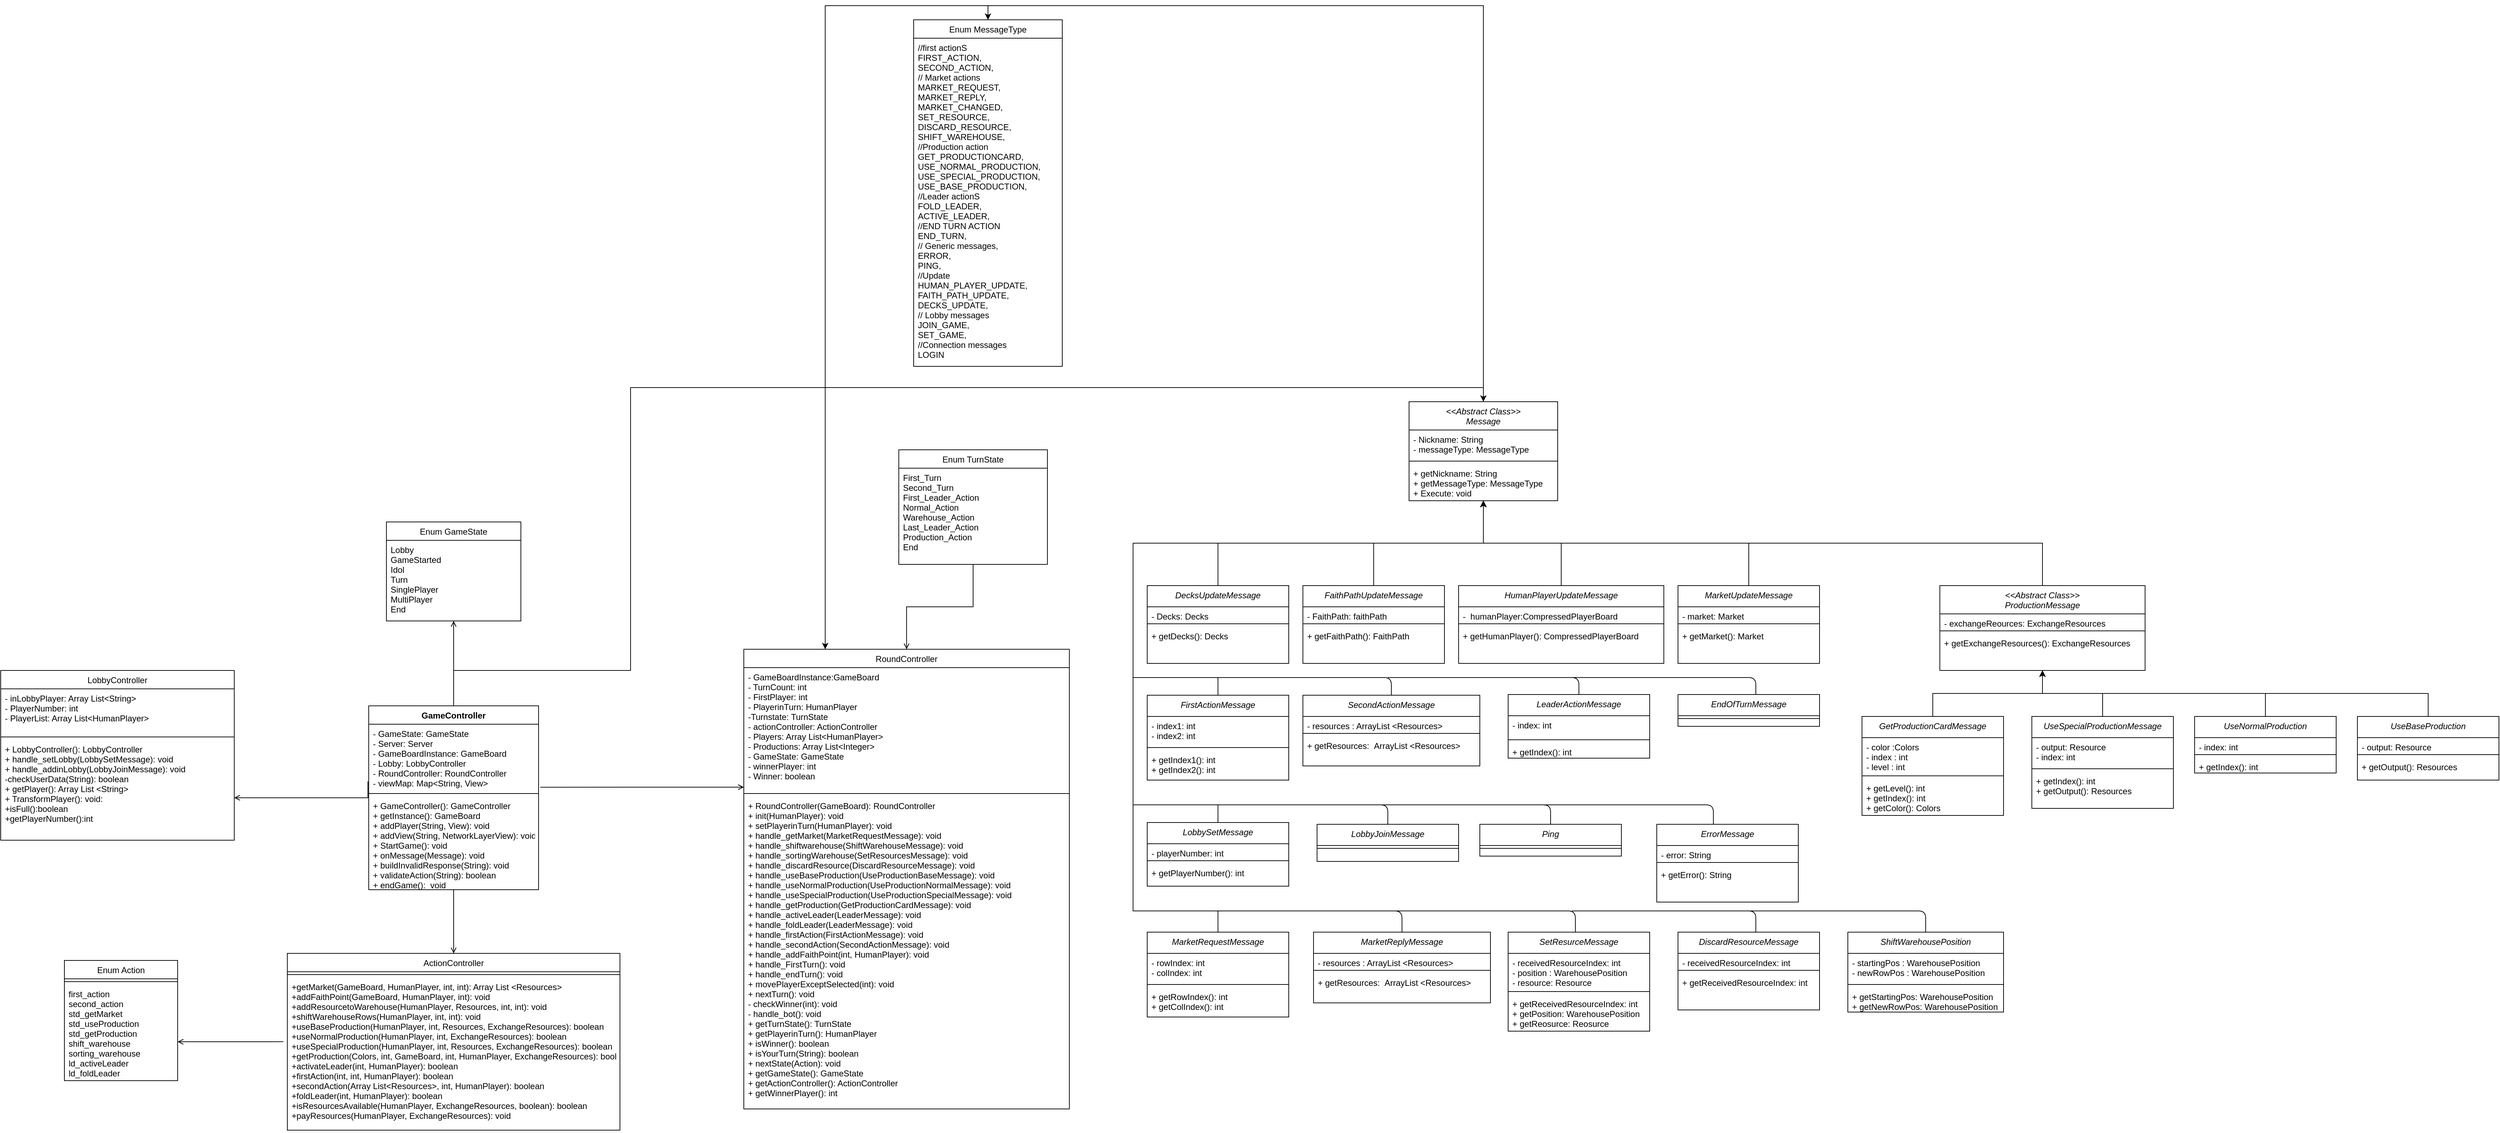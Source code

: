 <mxfile version="14.6.9" type="device"><diagram id="1kKOtZ9CU8VJNDOb3Hza" name="Page-1"><mxGraphModel dx="1516" dy="992" grid="1" gridSize="10" guides="1" tooltips="1" connect="1" arrows="1" fold="1" page="1" pageScale="1" pageWidth="1169" pageHeight="827" math="0" shadow="0"><root><mxCell id="0"/><mxCell id="1" parent="0"/><mxCell id="u0DI9yzhS-AaTuZN2XkE-1" value="Enum GameState" style="swimlane;fontStyle=0;align=center;verticalAlign=top;childLayout=stackLayout;horizontal=1;startSize=26;horizontalStack=0;resizeParent=1;resizeLast=0;collapsible=1;marginBottom=0;rounded=0;shadow=0;strokeWidth=1;" parent="1" vertex="1"><mxGeometry x="445" y="-60" width="190" height="140" as="geometry"><mxRectangle x="550" y="140" width="160" height="26" as="alternateBounds"/></mxGeometry></mxCell><mxCell id="u0DI9yzhS-AaTuZN2XkE-2" value="Lobby&#10;GameStarted&#10;Idol&#10;Turn&#10;SinglePlayer&#10;MultiPlayer&#10;End" style="text;align=left;verticalAlign=top;spacingLeft=4;spacingRight=4;overflow=hidden;rotatable=0;points=[[0,0.5],[1,0.5]];portConstraint=eastwest;" parent="u0DI9yzhS-AaTuZN2XkE-1" vertex="1"><mxGeometry y="26" width="190" height="114" as="geometry"/></mxCell><mxCell id="u0DI9yzhS-AaTuZN2XkE-3" value="Enum TurnState" style="swimlane;fontStyle=0;align=center;verticalAlign=top;childLayout=stackLayout;horizontal=1;startSize=26;horizontalStack=0;resizeParent=1;resizeLast=0;collapsible=1;marginBottom=0;rounded=0;shadow=0;strokeWidth=1;" parent="1" vertex="1"><mxGeometry x="1169" y="-162" width="210" height="162" as="geometry"><mxRectangle x="550" y="140" width="160" height="26" as="alternateBounds"/></mxGeometry></mxCell><mxCell id="u0DI9yzhS-AaTuZN2XkE-4" value="First_Turn&#10;Second_Turn&#10;First_Leader_Action&#10;Normal_Action&#10;Warehouse_Action&#10;Last_Leader_Action&#10;Production_Action&#10;End" style="text;align=left;verticalAlign=top;spacingLeft=4;spacingRight=4;overflow=hidden;rotatable=0;points=[[0,0.5],[1,0.5]];portConstraint=eastwest;" parent="u0DI9yzhS-AaTuZN2XkE-3" vertex="1"><mxGeometry y="26" width="210" height="136" as="geometry"/></mxCell><mxCell id="u0DI9yzhS-AaTuZN2XkE-8" value="LobbyController" style="swimlane;fontStyle=0;align=center;verticalAlign=top;childLayout=stackLayout;horizontal=1;startSize=26;horizontalStack=0;resizeParent=1;resizeLast=0;collapsible=1;marginBottom=0;rounded=0;shadow=0;strokeWidth=1;" parent="1" vertex="1"><mxGeometry x="-100" y="150" width="330" height="240" as="geometry"><mxRectangle x="130" y="380" width="160" height="26" as="alternateBounds"/></mxGeometry></mxCell><mxCell id="u0DI9yzhS-AaTuZN2XkE-9" value="- inLobbyPlayer: Array List&lt;String&gt;&#10;- PlayerNumber: int&#10;- PlayerList: Array List&lt;HumanPlayer&gt;" style="text;align=left;verticalAlign=top;spacingLeft=4;spacingRight=4;overflow=hidden;rotatable=0;points=[[0,0.5],[1,0.5]];portConstraint=eastwest;" parent="u0DI9yzhS-AaTuZN2XkE-8" vertex="1"><mxGeometry y="26" width="330" height="64" as="geometry"/></mxCell><mxCell id="u0DI9yzhS-AaTuZN2XkE-10" value="" style="line;html=1;strokeWidth=1;align=left;verticalAlign=middle;spacingTop=-1;spacingLeft=3;spacingRight=3;rotatable=0;labelPosition=right;points=[];portConstraint=eastwest;" parent="u0DI9yzhS-AaTuZN2XkE-8" vertex="1"><mxGeometry y="90" width="330" height="8" as="geometry"/></mxCell><mxCell id="u0DI9yzhS-AaTuZN2XkE-11" value="+ LobbyController(): LobbyController&#10;+ handle_setLobby(LobbySetMessage): void&#10;+ handle_addinLobby(LobbyJoinMessage): void&#10;-checkUserData(String): boolean&#10;+ getPlayer(): Array List &lt;String&gt;&#10;+ TransformPlayer(): void:&#10;+isFull():boolean&#10;+getPlayerNumber():int" style="text;align=left;verticalAlign=top;spacingLeft=4;spacingRight=4;overflow=hidden;rotatable=0;points=[[0,0.5],[1,0.5]];portConstraint=eastwest;" parent="u0DI9yzhS-AaTuZN2XkE-8" vertex="1"><mxGeometry y="98" width="330" height="142" as="geometry"/></mxCell><mxCell id="u0DI9yzhS-AaTuZN2XkE-12" value="RoundController" style="swimlane;fontStyle=0;align=center;verticalAlign=top;childLayout=stackLayout;horizontal=1;startSize=26;horizontalStack=0;resizeParent=1;resizeLast=0;collapsible=1;marginBottom=0;rounded=0;shadow=0;strokeWidth=1;" parent="1" vertex="1"><mxGeometry x="950" y="120" width="460" height="650" as="geometry"><mxRectangle x="550" y="140" width="160" height="26" as="alternateBounds"/></mxGeometry></mxCell><mxCell id="u0DI9yzhS-AaTuZN2XkE-13" value="- GameBoardInstance:GameBoard&#10;- TurnCount: int&#10;- FirstPlayer: int&#10;- PlayerinTurn: HumanPlayer&#10;-Turnstate: TurnState&#10;- actionController: ActionController&#10;- Players: Array List&lt;HumanPlayer&gt;&#10;- Productions: Array List&lt;Integer&gt;&#10;- GameState: GameState&#10;- winnerPlayer: int&#10;- Winner: boolean" style="text;align=left;verticalAlign=top;spacingLeft=4;spacingRight=4;overflow=hidden;rotatable=0;points=[[0,0.5],[1,0.5]];portConstraint=eastwest;" parent="u0DI9yzhS-AaTuZN2XkE-12" vertex="1"><mxGeometry y="26" width="460" height="174" as="geometry"/></mxCell><mxCell id="u0DI9yzhS-AaTuZN2XkE-17" value="" style="line;html=1;strokeWidth=1;align=left;verticalAlign=middle;spacingTop=-1;spacingLeft=3;spacingRight=3;rotatable=0;labelPosition=right;points=[];portConstraint=eastwest;" parent="u0DI9yzhS-AaTuZN2XkE-12" vertex="1"><mxGeometry y="200" width="460" height="8" as="geometry"/></mxCell><mxCell id="u0DI9yzhS-AaTuZN2XkE-18" value="+ RoundController(GameBoard): RoundController&#10;+ init(HumanPlayer): void&#10;+ setPlayerinTurn(HumanPlayer): void&#10;+ handle_getMarket(MarketRequestMessage): void&#10;+ handle_shiftwarehouse(ShiftWarehouseMessage): void&#10;+ handle_sortingWarehouse(SetResourcesMessage): void&#10;+ handle_discardResource(DiscardResourceMessage): void&#10;+ handle_useBaseProduction(UseProductionBaseMessage): void&#10;+ handle_useNormalProduction(UseProductionNormalMessage): void&#10;+ handle_useSpecialProduction(UseProductionSpecialMessage): void&#10;+ handle_getProduction(GetProductionCardMessage): void&#10;+ handle_activeLeader(LeaderMessage): void&#10;+ handle_foldLeader(LeaderMessage): void&#10;+ handle_firstAction(FirstActionMessage): void&#10;+ handle_secondAction(SecondActionMessage): void&#10;+ handle_addFaithPoint(int, HumanPlayer): void&#10;+ handle_FirstTurn(): void&#10;+ handle_endTurn(): void&#10;+ movePlayerExceptSelected(int): void&#10;+ nextTurn(): void&#10;- checkWinner(int): void&#10;- handle_bot(): void&#10;+ getTurnState(): TurnState&#10;+ getPlayerinTurn(): HumanPlayer&#10;+ isWinner(): boolean&#10;+ isYourTurn(String): boolean&#10;+ nextState(Action): void&#10;+ getGameState(): GameState&#10;+ getActionController(): ActionController&#10;+ getWinnerPlayer(): int" style="text;align=left;verticalAlign=top;spacingLeft=4;spacingRight=4;overflow=hidden;rotatable=0;points=[[0,0.5],[1,0.5]];portConstraint=eastwest;" parent="u0DI9yzhS-AaTuZN2XkE-12" vertex="1"><mxGeometry y="208" width="460" height="442" as="geometry"/></mxCell><mxCell id="u0DI9yzhS-AaTuZN2XkE-19" value="" style="endArrow=open;shadow=0;strokeWidth=1;rounded=0;endFill=1;edgeStyle=elbowEdgeStyle;elbow=vertical;exitX=1.01;exitY=0.948;exitDx=0;exitDy=0;exitPerimeter=0;" parent="1" source="u0DI9yzhS-AaTuZN2XkE-33" target="u0DI9yzhS-AaTuZN2XkE-12" edge="1"><mxGeometry x="0.5" y="41" relative="1" as="geometry"><mxPoint x="614" y="381.429" as="sourcePoint"/><mxPoint x="740" y="346" as="targetPoint"/><mxPoint x="-40" y="32" as="offset"/></mxGeometry></mxCell><mxCell id="u0DI9yzhS-AaTuZN2XkE-20" value="ActionController" style="swimlane;fontStyle=0;align=center;verticalAlign=top;childLayout=stackLayout;horizontal=1;startSize=26;horizontalStack=0;resizeParent=1;resizeLast=0;collapsible=1;marginBottom=0;rounded=0;shadow=0;strokeWidth=1;" parent="1" vertex="1"><mxGeometry x="305" y="550" width="470" height="250" as="geometry"><mxRectangle x="550" y="140" width="160" height="26" as="alternateBounds"/></mxGeometry></mxCell><mxCell id="u0DI9yzhS-AaTuZN2XkE-21" value="" style="line;html=1;strokeWidth=1;align=left;verticalAlign=middle;spacingTop=-1;spacingLeft=3;spacingRight=3;rotatable=0;labelPosition=right;points=[];portConstraint=eastwest;" parent="u0DI9yzhS-AaTuZN2XkE-20" vertex="1"><mxGeometry y="26" width="470" height="8" as="geometry"/></mxCell><mxCell id="u0DI9yzhS-AaTuZN2XkE-22" value="+getMarket(GameBoard, HumanPlayer, int, int): Array List &lt;Resources&gt;&#10;+addFaithPoint(GameBoard, HumanPlayer, int): void&#10;+addResourcetoWarehouse(HumanPlayer, Resources, int, int): void&#10;+shiftWarehouseRows(HumanPlayer, int, int): void&#10;+useBaseProduction(HumanPlayer, int, Resources, ExchangeResources): boolean&#10;+useNormalProduction(HumanPlayer, int, ExchangeResources): boolean&#10;+useSpecialProduction(HumanPlayer, int, Resources, ExchangeResources): boolean&#10;+getProduction(Colors, int, GameBoard, int, HumanPlayer, ExchangeResources): boolean&#10;+activateLeader(int, HumanPlayer): boolean&#10;+firstAction(int, int, HumanPlayer): boolean&#10;+secondAction(Array List&lt;Resources&gt;, int, HumanPlayer): boolean&#10;+foldLeader(int, HumanPlayer): boolean&#10;+isResourcesAvailable(HumanPlayer, ExchangeResources, boolean): boolean&#10;+payResources(HumanPlayer, ExchangeResources): void" style="text;align=left;verticalAlign=top;spacingLeft=4;spacingRight=4;overflow=hidden;rotatable=0;points=[[0,0.5],[1,0.5]];portConstraint=eastwest;" parent="u0DI9yzhS-AaTuZN2XkE-20" vertex="1"><mxGeometry y="34" width="470" height="216" as="geometry"/></mxCell><mxCell id="u0DI9yzhS-AaTuZN2XkE-23" value="Enum Action" style="swimlane;fontStyle=0;align=center;verticalAlign=top;childLayout=stackLayout;horizontal=1;startSize=26;horizontalStack=0;resizeParent=1;resizeLast=0;collapsible=1;marginBottom=0;rounded=0;shadow=0;strokeWidth=1;" parent="1" vertex="1"><mxGeometry x="-10" y="560" width="160" height="170" as="geometry"><mxRectangle x="550" y="140" width="160" height="26" as="alternateBounds"/></mxGeometry></mxCell><mxCell id="u0DI9yzhS-AaTuZN2XkE-24" value="" style="line;html=1;strokeWidth=1;align=left;verticalAlign=middle;spacingTop=-1;spacingLeft=3;spacingRight=3;rotatable=0;labelPosition=right;points=[];portConstraint=eastwest;" parent="u0DI9yzhS-AaTuZN2XkE-23" vertex="1"><mxGeometry y="26" width="160" height="8" as="geometry"/></mxCell><mxCell id="u0DI9yzhS-AaTuZN2XkE-25" value="first_action&#10;second_action&#10;std_getMarket&#10;std_useProduction&#10;std_getProduction&#10;shift_warehouse&#10;sorting_warehouse&#10;ld_activeLeader&#10;ld_foldLeader" style="text;align=left;verticalAlign=top;spacingLeft=4;spacingRight=4;overflow=hidden;rotatable=0;points=[[0,0.5],[1,0.5]];portConstraint=eastwest;" parent="u0DI9yzhS-AaTuZN2XkE-23" vertex="1"><mxGeometry y="34" width="160" height="136" as="geometry"/></mxCell><mxCell id="u0DI9yzhS-AaTuZN2XkE-26" value="" style="endArrow=open;shadow=0;strokeWidth=1;rounded=0;endFill=1;edgeStyle=elbowEdgeStyle;elbow=vertical;entryX=0.5;entryY=0;entryDx=0;entryDy=0;" parent="1" source="u0DI9yzhS-AaTuZN2XkE-35" target="u0DI9yzhS-AaTuZN2XkE-20" edge="1"><mxGeometry x="0.5" y="41" relative="1" as="geometry"><mxPoint x="534" y="490.0" as="sourcePoint"/><mxPoint x="718" y="354" as="targetPoint"/><mxPoint x="-40" y="32" as="offset"/></mxGeometry></mxCell><mxCell id="u0DI9yzhS-AaTuZN2XkE-27" value="" style="endArrow=open;shadow=0;strokeWidth=1;rounded=0;endFill=1;edgeStyle=elbowEdgeStyle;elbow=vertical;exitX=-0.005;exitY=-0.16;exitDx=0;exitDy=0;exitPerimeter=0;" parent="1" source="u0DI9yzhS-AaTuZN2XkE-35" target="u0DI9yzhS-AaTuZN2XkE-11" edge="1"><mxGeometry x="0.5" y="41" relative="1" as="geometry"><mxPoint x="454" y="387.143" as="sourcePoint"/><mxPoint x="728" y="364" as="targetPoint"/><mxPoint x="-40" y="32" as="offset"/><Array as="points"><mxPoint x="410" y="330"/></Array></mxGeometry></mxCell><mxCell id="u0DI9yzhS-AaTuZN2XkE-28" value="" style="endArrow=open;shadow=0;strokeWidth=1;rounded=0;endFill=1;edgeStyle=elbowEdgeStyle;elbow=vertical;exitX=-0.012;exitY=0.421;exitDx=0;exitDy=0;exitPerimeter=0;" parent="1" source="u0DI9yzhS-AaTuZN2XkE-22" target="u0DI9yzhS-AaTuZN2XkE-25" edge="1"><mxGeometry x="0.5" y="41" relative="1" as="geometry"><mxPoint x="644" y="374" as="sourcePoint"/><mxPoint x="738" y="374" as="targetPoint"/><mxPoint x="-40" y="32" as="offset"/></mxGeometry></mxCell><mxCell id="u0DI9yzhS-AaTuZN2XkE-29" value="" style="endArrow=open;shadow=0;strokeWidth=1;rounded=0;endFill=1;edgeStyle=elbowEdgeStyle;elbow=vertical;entryX=0.5;entryY=1;entryDx=0;entryDy=0;exitX=0.5;exitY=0;exitDx=0;exitDy=0;" parent="1" source="u0DI9yzhS-AaTuZN2XkE-32" target="u0DI9yzhS-AaTuZN2XkE-1" edge="1"><mxGeometry x="0.5" y="41" relative="1" as="geometry"><mxPoint x="534" y="274" as="sourcePoint"/><mxPoint x="680" y="230" as="targetPoint"/><mxPoint x="-40" y="32" as="offset"/></mxGeometry></mxCell><mxCell id="u0DI9yzhS-AaTuZN2XkE-30" value="" style="endArrow=open;shadow=0;strokeWidth=1;rounded=0;endFill=1;edgeStyle=elbowEdgeStyle;elbow=vertical;" parent="1" source="u0DI9yzhS-AaTuZN2XkE-4" target="u0DI9yzhS-AaTuZN2XkE-12" edge="1"><mxGeometry x="0.5" y="41" relative="1" as="geometry"><mxPoint x="664" y="394" as="sourcePoint"/><mxPoint x="758" y="394" as="targetPoint"/><mxPoint x="-40" y="32" as="offset"/></mxGeometry></mxCell><mxCell id="vc3-hBcrXm8fYma3Oq9c-118" style="edgeStyle=orthogonalEdgeStyle;rounded=0;orthogonalLoop=1;jettySize=auto;html=1;exitX=0.5;exitY=0;exitDx=0;exitDy=0;entryX=0.5;entryY=0;entryDx=0;entryDy=0;" edge="1" parent="1" source="u0DI9yzhS-AaTuZN2XkE-32" target="vc3-hBcrXm8fYma3Oq9c-1"><mxGeometry relative="1" as="geometry"><Array as="points"><mxPoint x="540" y="150"/><mxPoint x="790" y="150"/><mxPoint x="790" y="-250"/><mxPoint x="1995" y="-250"/></Array></mxGeometry></mxCell><mxCell id="u0DI9yzhS-AaTuZN2XkE-32" value="GameController" style="swimlane;fontStyle=1;align=center;verticalAlign=top;childLayout=stackLayout;horizontal=1;startSize=26;horizontalStack=0;resizeParent=1;resizeParentMax=0;resizeLast=0;collapsible=1;marginBottom=0;" parent="1" vertex="1"><mxGeometry x="420" y="200" width="240" height="260" as="geometry"/></mxCell><mxCell id="u0DI9yzhS-AaTuZN2XkE-33" value="- GameState: GameState&#10;- Server: Server&#10;- GameBoardInstance: GameBoard&#10;- Lobby: LobbyController&#10;- RoundController: RoundController&#10;- viewMap: Map&lt;String, View&gt;" style="text;strokeColor=none;fillColor=none;align=left;verticalAlign=top;spacingLeft=4;spacingRight=4;overflow=hidden;rotatable=0;points=[[0,0.5],[1,0.5]];portConstraint=eastwest;" parent="u0DI9yzhS-AaTuZN2XkE-32" vertex="1"><mxGeometry y="26" width="240" height="94" as="geometry"/></mxCell><mxCell id="u0DI9yzhS-AaTuZN2XkE-34" value="" style="line;strokeWidth=1;fillColor=none;align=left;verticalAlign=middle;spacingTop=-1;spacingLeft=3;spacingRight=3;rotatable=0;labelPosition=right;points=[];portConstraint=eastwest;" parent="u0DI9yzhS-AaTuZN2XkE-32" vertex="1"><mxGeometry y="120" width="240" height="8" as="geometry"/></mxCell><mxCell id="u0DI9yzhS-AaTuZN2XkE-35" value="+ GameController(): GameController&#10;+ getInstance(): GameBoard&#10;+ addPlayer(String, View): void&#10;+ addView(String, NetworkLayerView): void&#10;+ StartGame(): void&#10;+ onMessage(Message): void&#10;+ buildInvalidResponse(String): void&#10;+ validateAction(String): boolean&#10;+ endGame():  void" style="text;strokeColor=none;fillColor=none;align=left;verticalAlign=top;spacingLeft=4;spacingRight=4;overflow=hidden;rotatable=0;points=[[0,0.5],[1,0.5]];portConstraint=eastwest;" parent="u0DI9yzhS-AaTuZN2XkE-32" vertex="1"><mxGeometry y="128" width="240" height="132" as="geometry"/></mxCell><mxCell id="vc3-hBcrXm8fYma3Oq9c-121" style="edgeStyle=orthogonalEdgeStyle;rounded=0;orthogonalLoop=1;jettySize=auto;html=1;exitX=0.5;exitY=0;exitDx=0;exitDy=0;entryX=0.5;entryY=0;entryDx=0;entryDy=0;" edge="1" parent="1" source="vc3-hBcrXm8fYma3Oq9c-1" target="vc3-hBcrXm8fYma3Oq9c-119"><mxGeometry relative="1" as="geometry"/></mxCell><mxCell id="vc3-hBcrXm8fYma3Oq9c-1" value="&lt;&lt;Abstract Class&gt;&gt;&#10;Message" style="swimlane;fontStyle=2;align=center;verticalAlign=top;childLayout=stackLayout;horizontal=1;startSize=40;horizontalStack=0;resizeParent=1;resizeLast=0;collapsible=1;marginBottom=0;rounded=0;shadow=0;strokeWidth=1;" vertex="1" parent="1"><mxGeometry x="1890" y="-230" width="210" height="140" as="geometry"><mxRectangle x="550" y="140" width="160" height="26" as="alternateBounds"/></mxGeometry></mxCell><mxCell id="vc3-hBcrXm8fYma3Oq9c-2" value="- Nickname: String&#10;- messageType: MessageType" style="text;align=left;verticalAlign=top;spacingLeft=4;spacingRight=4;overflow=hidden;rotatable=0;points=[[0,0.5],[1,0.5]];portConstraint=eastwest;" vertex="1" parent="vc3-hBcrXm8fYma3Oq9c-1"><mxGeometry y="40" width="210" height="40" as="geometry"/></mxCell><mxCell id="vc3-hBcrXm8fYma3Oq9c-3" value="" style="line;html=1;strokeWidth=1;align=left;verticalAlign=middle;spacingTop=-1;spacingLeft=3;spacingRight=3;rotatable=0;labelPosition=right;points=[];portConstraint=eastwest;" vertex="1" parent="vc3-hBcrXm8fYma3Oq9c-1"><mxGeometry y="80" width="210" height="8" as="geometry"/></mxCell><mxCell id="vc3-hBcrXm8fYma3Oq9c-4" value="+ getNickname: String&#10;+ getMessageType: MessageType&#10;+ Execute: void" style="text;align=left;verticalAlign=top;spacingLeft=4;spacingRight=4;overflow=hidden;rotatable=0;points=[[0,0.5],[1,0.5]];portConstraint=eastwest;" vertex="1" parent="vc3-hBcrXm8fYma3Oq9c-1"><mxGeometry y="88" width="210" height="52" as="geometry"/></mxCell><mxCell id="vc3-hBcrXm8fYma3Oq9c-94" style="edgeStyle=orthogonalEdgeStyle;rounded=0;orthogonalLoop=1;jettySize=auto;html=1;exitX=0.5;exitY=0;exitDx=0;exitDy=0;" edge="1" parent="1" source="vc3-hBcrXm8fYma3Oq9c-5" target="vc3-hBcrXm8fYma3Oq9c-1"><mxGeometry relative="1" as="geometry"/></mxCell><mxCell id="vc3-hBcrXm8fYma3Oq9c-5" value="DecksUpdateMessage" style="swimlane;fontStyle=2;align=center;verticalAlign=top;childLayout=stackLayout;horizontal=1;startSize=30;horizontalStack=0;resizeParent=1;resizeLast=0;collapsible=1;marginBottom=0;rounded=0;shadow=0;strokeWidth=1;" vertex="1" parent="1"><mxGeometry x="1520" y="30" width="200" height="110" as="geometry"><mxRectangle x="550" y="140" width="160" height="26" as="alternateBounds"/></mxGeometry></mxCell><mxCell id="vc3-hBcrXm8fYma3Oq9c-6" value="- Decks: Decks" style="text;align=left;verticalAlign=top;spacingLeft=4;spacingRight=4;overflow=hidden;rotatable=0;points=[[0,0.5],[1,0.5]];portConstraint=eastwest;" vertex="1" parent="vc3-hBcrXm8fYma3Oq9c-5"><mxGeometry y="30" width="200" height="20" as="geometry"/></mxCell><mxCell id="vc3-hBcrXm8fYma3Oq9c-7" value="" style="line;html=1;strokeWidth=1;align=left;verticalAlign=middle;spacingTop=-1;spacingLeft=3;spacingRight=3;rotatable=0;labelPosition=right;points=[];portConstraint=eastwest;" vertex="1" parent="vc3-hBcrXm8fYma3Oq9c-5"><mxGeometry y="50" width="200" height="8" as="geometry"/></mxCell><mxCell id="vc3-hBcrXm8fYma3Oq9c-8" value="+ getDecks(): Decks" style="text;align=left;verticalAlign=top;spacingLeft=4;spacingRight=4;overflow=hidden;rotatable=0;points=[[0,0.5],[1,0.5]];portConstraint=eastwest;" vertex="1" parent="vc3-hBcrXm8fYma3Oq9c-5"><mxGeometry y="58" width="200" height="52" as="geometry"/></mxCell><mxCell id="vc3-hBcrXm8fYma3Oq9c-9" value="DiscardResourceMessage" style="swimlane;fontStyle=2;align=center;verticalAlign=top;childLayout=stackLayout;horizontal=1;startSize=30;horizontalStack=0;resizeParent=1;resizeLast=0;collapsible=1;marginBottom=0;rounded=0;shadow=0;strokeWidth=1;" vertex="1" parent="1"><mxGeometry x="2270" y="520" width="200" height="110" as="geometry"><mxRectangle x="550" y="140" width="160" height="26" as="alternateBounds"/></mxGeometry></mxCell><mxCell id="vc3-hBcrXm8fYma3Oq9c-10" value="- receivedResourceIndex: int&#10;" style="text;align=left;verticalAlign=top;spacingLeft=4;spacingRight=4;overflow=hidden;rotatable=0;points=[[0,0.5],[1,0.5]];portConstraint=eastwest;" vertex="1" parent="vc3-hBcrXm8fYma3Oq9c-9"><mxGeometry y="30" width="200" height="20" as="geometry"/></mxCell><mxCell id="vc3-hBcrXm8fYma3Oq9c-11" value="" style="line;html=1;strokeWidth=1;align=left;verticalAlign=middle;spacingTop=-1;spacingLeft=3;spacingRight=3;rotatable=0;labelPosition=right;points=[];portConstraint=eastwest;" vertex="1" parent="vc3-hBcrXm8fYma3Oq9c-9"><mxGeometry y="50" width="200" height="8" as="geometry"/></mxCell><mxCell id="vc3-hBcrXm8fYma3Oq9c-12" value="+ getReceivedResourceIndex: int" style="text;align=left;verticalAlign=top;spacingLeft=4;spacingRight=4;overflow=hidden;rotatable=0;points=[[0,0.5],[1,0.5]];portConstraint=eastwest;" vertex="1" parent="vc3-hBcrXm8fYma3Oq9c-9"><mxGeometry y="58" width="200" height="52" as="geometry"/></mxCell><mxCell id="vc3-hBcrXm8fYma3Oq9c-13" value="EndOfTurnMessage" style="swimlane;fontStyle=2;align=center;verticalAlign=top;childLayout=stackLayout;horizontal=1;startSize=30;horizontalStack=0;resizeParent=1;resizeLast=0;collapsible=1;marginBottom=0;rounded=0;shadow=0;strokeWidth=1;" vertex="1" parent="1"><mxGeometry x="2270" y="184" width="200" height="45" as="geometry"><mxRectangle x="550" y="140" width="160" height="26" as="alternateBounds"/></mxGeometry></mxCell><mxCell id="vc3-hBcrXm8fYma3Oq9c-15" value="" style="line;html=1;strokeWidth=1;align=left;verticalAlign=middle;spacingTop=-1;spacingLeft=3;spacingRight=3;rotatable=0;labelPosition=right;points=[];portConstraint=eastwest;" vertex="1" parent="vc3-hBcrXm8fYma3Oq9c-13"><mxGeometry y="30" width="200" height="8" as="geometry"/></mxCell><mxCell id="vc3-hBcrXm8fYma3Oq9c-17" value="ErrorMessage" style="swimlane;fontStyle=2;align=center;verticalAlign=top;childLayout=stackLayout;horizontal=1;startSize=30;horizontalStack=0;resizeParent=1;resizeLast=0;collapsible=1;marginBottom=0;rounded=0;shadow=0;strokeWidth=1;" vertex="1" parent="1"><mxGeometry x="2240" y="367.5" width="200" height="110" as="geometry"><mxRectangle x="550" y="140" width="160" height="26" as="alternateBounds"/></mxGeometry></mxCell><mxCell id="vc3-hBcrXm8fYma3Oq9c-18" value="- error: String" style="text;align=left;verticalAlign=top;spacingLeft=4;spacingRight=4;overflow=hidden;rotatable=0;points=[[0,0.5],[1,0.5]];portConstraint=eastwest;" vertex="1" parent="vc3-hBcrXm8fYma3Oq9c-17"><mxGeometry y="30" width="200" height="20" as="geometry"/></mxCell><mxCell id="vc3-hBcrXm8fYma3Oq9c-19" value="" style="line;html=1;strokeWidth=1;align=left;verticalAlign=middle;spacingTop=-1;spacingLeft=3;spacingRight=3;rotatable=0;labelPosition=right;points=[];portConstraint=eastwest;" vertex="1" parent="vc3-hBcrXm8fYma3Oq9c-17"><mxGeometry y="50" width="200" height="8" as="geometry"/></mxCell><mxCell id="vc3-hBcrXm8fYma3Oq9c-20" value="+ getError(): String" style="text;align=left;verticalAlign=top;spacingLeft=4;spacingRight=4;overflow=hidden;rotatable=0;points=[[0,0.5],[1,0.5]];portConstraint=eastwest;" vertex="1" parent="vc3-hBcrXm8fYma3Oq9c-17"><mxGeometry y="58" width="200" height="52" as="geometry"/></mxCell><mxCell id="vc3-hBcrXm8fYma3Oq9c-95" style="edgeStyle=orthogonalEdgeStyle;rounded=0;orthogonalLoop=1;jettySize=auto;html=1;exitX=0.5;exitY=0;exitDx=0;exitDy=0;" edge="1" parent="1" source="vc3-hBcrXm8fYma3Oq9c-21" target="vc3-hBcrXm8fYma3Oq9c-1"><mxGeometry relative="1" as="geometry"/></mxCell><mxCell id="vc3-hBcrXm8fYma3Oq9c-21" value="FaithPathUpdateMessage" style="swimlane;fontStyle=2;align=center;verticalAlign=top;childLayout=stackLayout;horizontal=1;startSize=30;horizontalStack=0;resizeParent=1;resizeLast=0;collapsible=1;marginBottom=0;rounded=0;shadow=0;strokeWidth=1;" vertex="1" parent="1"><mxGeometry x="1740" y="30" width="200" height="110" as="geometry"><mxRectangle x="550" y="140" width="160" height="26" as="alternateBounds"/></mxGeometry></mxCell><mxCell id="vc3-hBcrXm8fYma3Oq9c-22" value="- FaithPath: faithPath" style="text;align=left;verticalAlign=top;spacingLeft=4;spacingRight=4;overflow=hidden;rotatable=0;points=[[0,0.5],[1,0.5]];portConstraint=eastwest;" vertex="1" parent="vc3-hBcrXm8fYma3Oq9c-21"><mxGeometry y="30" width="200" height="20" as="geometry"/></mxCell><mxCell id="vc3-hBcrXm8fYma3Oq9c-23" value="" style="line;html=1;strokeWidth=1;align=left;verticalAlign=middle;spacingTop=-1;spacingLeft=3;spacingRight=3;rotatable=0;labelPosition=right;points=[];portConstraint=eastwest;" vertex="1" parent="vc3-hBcrXm8fYma3Oq9c-21"><mxGeometry y="50" width="200" height="8" as="geometry"/></mxCell><mxCell id="vc3-hBcrXm8fYma3Oq9c-24" value="+ getFaithPath(): FaithPath" style="text;align=left;verticalAlign=top;spacingLeft=4;spacingRight=4;overflow=hidden;rotatable=0;points=[[0,0.5],[1,0.5]];portConstraint=eastwest;" vertex="1" parent="vc3-hBcrXm8fYma3Oq9c-21"><mxGeometry y="58" width="200" height="52" as="geometry"/></mxCell><mxCell id="vc3-hBcrXm8fYma3Oq9c-96" style="edgeStyle=orthogonalEdgeStyle;rounded=0;orthogonalLoop=1;jettySize=auto;html=1;exitX=0.5;exitY=0;exitDx=0;exitDy=0;" edge="1" parent="1" source="vc3-hBcrXm8fYma3Oq9c-25" target="vc3-hBcrXm8fYma3Oq9c-1"><mxGeometry relative="1" as="geometry"/></mxCell><mxCell id="vc3-hBcrXm8fYma3Oq9c-25" value="HumanPlayerUpdateMessage" style="swimlane;fontStyle=2;align=center;verticalAlign=top;childLayout=stackLayout;horizontal=1;startSize=30;horizontalStack=0;resizeParent=1;resizeLast=0;collapsible=1;marginBottom=0;rounded=0;shadow=0;strokeWidth=1;" vertex="1" parent="1"><mxGeometry x="1960" y="30" width="290" height="110" as="geometry"><mxRectangle x="550" y="140" width="160" height="26" as="alternateBounds"/></mxGeometry></mxCell><mxCell id="vc3-hBcrXm8fYma3Oq9c-26" value="-  humanPlayer:CompressedPlayerBoard&#10;" style="text;align=left;verticalAlign=top;spacingLeft=4;spacingRight=4;overflow=hidden;rotatable=0;points=[[0,0.5],[1,0.5]];portConstraint=eastwest;" vertex="1" parent="vc3-hBcrXm8fYma3Oq9c-25"><mxGeometry y="30" width="290" height="20" as="geometry"/></mxCell><mxCell id="vc3-hBcrXm8fYma3Oq9c-27" value="" style="line;html=1;strokeWidth=1;align=left;verticalAlign=middle;spacingTop=-1;spacingLeft=3;spacingRight=3;rotatable=0;labelPosition=right;points=[];portConstraint=eastwest;" vertex="1" parent="vc3-hBcrXm8fYma3Oq9c-25"><mxGeometry y="50" width="290" height="8" as="geometry"/></mxCell><mxCell id="vc3-hBcrXm8fYma3Oq9c-28" value="+ getHumanPlayer(): CompressedPlayerBoard" style="text;align=left;verticalAlign=top;spacingLeft=4;spacingRight=4;overflow=hidden;rotatable=0;points=[[0,0.5],[1,0.5]];portConstraint=eastwest;" vertex="1" parent="vc3-hBcrXm8fYma3Oq9c-25"><mxGeometry y="58" width="290" height="52" as="geometry"/></mxCell><mxCell id="vc3-hBcrXm8fYma3Oq9c-104" style="edgeStyle=orthogonalEdgeStyle;rounded=0;orthogonalLoop=1;jettySize=auto;html=1;exitX=0.5;exitY=0;exitDx=0;exitDy=0;" edge="1" parent="1" source="vc3-hBcrXm8fYma3Oq9c-29" target="vc3-hBcrXm8fYma3Oq9c-1"><mxGeometry relative="1" as="geometry"><Array as="points"><mxPoint x="1620" y="160"/><mxPoint x="1500" y="160"/><mxPoint x="1500" y="-30"/><mxPoint x="1995" y="-30"/></Array></mxGeometry></mxCell><mxCell id="vc3-hBcrXm8fYma3Oq9c-29" value="FirstActionMessage" style="swimlane;fontStyle=2;align=center;verticalAlign=top;childLayout=stackLayout;horizontal=1;startSize=30;horizontalStack=0;resizeParent=1;resizeLast=0;collapsible=1;marginBottom=0;rounded=0;shadow=0;strokeWidth=1;" vertex="1" parent="1"><mxGeometry x="1520" y="185" width="200" height="120" as="geometry"><mxRectangle x="550" y="140" width="160" height="26" as="alternateBounds"/></mxGeometry></mxCell><mxCell id="vc3-hBcrXm8fYma3Oq9c-30" value="- index1: int&#10;- index2: int" style="text;align=left;verticalAlign=top;spacingLeft=4;spacingRight=4;overflow=hidden;rotatable=0;points=[[0,0.5],[1,0.5]];portConstraint=eastwest;" vertex="1" parent="vc3-hBcrXm8fYma3Oq9c-29"><mxGeometry y="30" width="200" height="40" as="geometry"/></mxCell><mxCell id="vc3-hBcrXm8fYma3Oq9c-31" value="" style="line;html=1;strokeWidth=1;align=left;verticalAlign=middle;spacingTop=-1;spacingLeft=3;spacingRight=3;rotatable=0;labelPosition=right;points=[];portConstraint=eastwest;" vertex="1" parent="vc3-hBcrXm8fYma3Oq9c-29"><mxGeometry y="70" width="200" height="8" as="geometry"/></mxCell><mxCell id="vc3-hBcrXm8fYma3Oq9c-32" value="+ getIndex1(): int&#10;+ getIndex2(): int" style="text;align=left;verticalAlign=top;spacingLeft=4;spacingRight=4;overflow=hidden;rotatable=0;points=[[0,0.5],[1,0.5]];portConstraint=eastwest;" vertex="1" parent="vc3-hBcrXm8fYma3Oq9c-29"><mxGeometry y="78" width="200" height="42" as="geometry"/></mxCell><mxCell id="vc3-hBcrXm8fYma3Oq9c-33" value="SecondActionMessage" style="swimlane;fontStyle=2;align=center;verticalAlign=top;childLayout=stackLayout;horizontal=1;startSize=30;horizontalStack=0;resizeParent=1;resizeLast=0;collapsible=1;marginBottom=0;rounded=0;shadow=0;strokeWidth=1;" vertex="1" parent="1"><mxGeometry x="1740" y="185" width="250" height="100" as="geometry"><mxRectangle x="550" y="140" width="160" height="26" as="alternateBounds"/></mxGeometry></mxCell><mxCell id="vc3-hBcrXm8fYma3Oq9c-34" value="- resources : ArrayList &lt;Resources&gt;" style="text;align=left;verticalAlign=top;spacingLeft=4;spacingRight=4;overflow=hidden;rotatable=0;points=[[0,0.5],[1,0.5]];portConstraint=eastwest;" vertex="1" parent="vc3-hBcrXm8fYma3Oq9c-33"><mxGeometry y="30" width="250" height="20" as="geometry"/></mxCell><mxCell id="vc3-hBcrXm8fYma3Oq9c-35" value="" style="line;html=1;strokeWidth=1;align=left;verticalAlign=middle;spacingTop=-1;spacingLeft=3;spacingRight=3;rotatable=0;labelPosition=right;points=[];portConstraint=eastwest;" vertex="1" parent="vc3-hBcrXm8fYma3Oq9c-33"><mxGeometry y="50" width="250" height="8" as="geometry"/></mxCell><mxCell id="vc3-hBcrXm8fYma3Oq9c-36" value="+ getResources:  ArrayList &lt;Resources&gt;" style="text;align=left;verticalAlign=top;spacingLeft=4;spacingRight=4;overflow=hidden;rotatable=0;points=[[0,0.5],[1,0.5]];portConstraint=eastwest;" vertex="1" parent="vc3-hBcrXm8fYma3Oq9c-33"><mxGeometry y="58" width="250" height="42" as="geometry"/></mxCell><mxCell id="vc3-hBcrXm8fYma3Oq9c-37" value="LeaderActionMessage" style="swimlane;fontStyle=2;align=center;verticalAlign=top;childLayout=stackLayout;horizontal=1;startSize=30;horizontalStack=0;resizeParent=1;resizeLast=0;collapsible=1;marginBottom=0;rounded=0;shadow=0;strokeWidth=1;" vertex="1" parent="1"><mxGeometry x="2030" y="184" width="200" height="90" as="geometry"><mxRectangle x="550" y="140" width="160" height="26" as="alternateBounds"/></mxGeometry></mxCell><mxCell id="vc3-hBcrXm8fYma3Oq9c-38" value="- index: int" style="text;align=left;verticalAlign=top;spacingLeft=4;spacingRight=4;overflow=hidden;rotatable=0;points=[[0,0.5],[1,0.5]];portConstraint=eastwest;" vertex="1" parent="vc3-hBcrXm8fYma3Oq9c-37"><mxGeometry y="30" width="200" height="30" as="geometry"/></mxCell><mxCell id="vc3-hBcrXm8fYma3Oq9c-39" value="" style="line;html=1;strokeWidth=1;align=left;verticalAlign=middle;spacingTop=-1;spacingLeft=3;spacingRight=3;rotatable=0;labelPosition=right;points=[];portConstraint=eastwest;" vertex="1" parent="vc3-hBcrXm8fYma3Oq9c-37"><mxGeometry y="60" width="200" height="8" as="geometry"/></mxCell><mxCell id="vc3-hBcrXm8fYma3Oq9c-40" value="+ getIndex(): int" style="text;align=left;verticalAlign=top;spacingLeft=4;spacingRight=4;overflow=hidden;rotatable=0;points=[[0,0.5],[1,0.5]];portConstraint=eastwest;" vertex="1" parent="vc3-hBcrXm8fYma3Oq9c-37"><mxGeometry y="68" width="200" height="22" as="geometry"/></mxCell><mxCell id="vc3-hBcrXm8fYma3Oq9c-99" style="edgeStyle=orthogonalEdgeStyle;rounded=0;orthogonalLoop=1;jettySize=auto;html=1;exitX=0.5;exitY=0;exitDx=0;exitDy=0;" edge="1" parent="1" source="vc3-hBcrXm8fYma3Oq9c-41" target="vc3-hBcrXm8fYma3Oq9c-1"><mxGeometry relative="1" as="geometry"/></mxCell><mxCell id="vc3-hBcrXm8fYma3Oq9c-41" value="&lt;&lt;Abstract Class&gt;&gt;&#10;ProductionMessage" style="swimlane;fontStyle=2;align=center;verticalAlign=top;childLayout=stackLayout;horizontal=1;startSize=40;horizontalStack=0;resizeParent=1;resizeLast=0;collapsible=1;marginBottom=0;rounded=0;shadow=0;strokeWidth=1;" vertex="1" parent="1"><mxGeometry x="2640" y="30" width="290" height="120" as="geometry"><mxRectangle x="550" y="140" width="160" height="26" as="alternateBounds"/></mxGeometry></mxCell><mxCell id="vc3-hBcrXm8fYma3Oq9c-42" value="- exchangeReources: ExchangeResources" style="text;align=left;verticalAlign=top;spacingLeft=4;spacingRight=4;overflow=hidden;rotatable=0;points=[[0,0.5],[1,0.5]];portConstraint=eastwest;" vertex="1" parent="vc3-hBcrXm8fYma3Oq9c-41"><mxGeometry y="40" width="290" height="20" as="geometry"/></mxCell><mxCell id="vc3-hBcrXm8fYma3Oq9c-43" value="" style="line;html=1;strokeWidth=1;align=left;verticalAlign=middle;spacingTop=-1;spacingLeft=3;spacingRight=3;rotatable=0;labelPosition=right;points=[];portConstraint=eastwest;" vertex="1" parent="vc3-hBcrXm8fYma3Oq9c-41"><mxGeometry y="60" width="290" height="8" as="geometry"/></mxCell><mxCell id="vc3-hBcrXm8fYma3Oq9c-44" value="+ getExchangeResources(): ExchangeResources" style="text;align=left;verticalAlign=top;spacingLeft=4;spacingRight=4;overflow=hidden;rotatable=0;points=[[0,0.5],[1,0.5]];portConstraint=eastwest;" vertex="1" parent="vc3-hBcrXm8fYma3Oq9c-41"><mxGeometry y="68" width="290" height="52" as="geometry"/></mxCell><mxCell id="vc3-hBcrXm8fYma3Oq9c-100" style="edgeStyle=orthogonalEdgeStyle;rounded=0;orthogonalLoop=1;jettySize=auto;html=1;exitX=0.5;exitY=0;exitDx=0;exitDy=0;" edge="1" parent="1" source="vc3-hBcrXm8fYma3Oq9c-49" target="vc3-hBcrXm8fYma3Oq9c-41"><mxGeometry relative="1" as="geometry"/></mxCell><mxCell id="vc3-hBcrXm8fYma3Oq9c-49" value="GetProductionCardMessage" style="swimlane;fontStyle=2;align=center;verticalAlign=top;childLayout=stackLayout;horizontal=1;startSize=30;horizontalStack=0;resizeParent=1;resizeLast=0;collapsible=1;marginBottom=0;rounded=0;shadow=0;strokeWidth=1;" vertex="1" parent="1"><mxGeometry x="2530" y="215" width="200" height="140" as="geometry"><mxRectangle x="550" y="140" width="160" height="26" as="alternateBounds"/></mxGeometry></mxCell><mxCell id="vc3-hBcrXm8fYma3Oq9c-50" value="- color :Colors&#10;- index : int&#10;- level : int" style="text;align=left;verticalAlign=top;spacingLeft=4;spacingRight=4;overflow=hidden;rotatable=0;points=[[0,0.5],[1,0.5]];portConstraint=eastwest;" vertex="1" parent="vc3-hBcrXm8fYma3Oq9c-49"><mxGeometry y="30" width="200" height="50" as="geometry"/></mxCell><mxCell id="vc3-hBcrXm8fYma3Oq9c-51" value="" style="line;html=1;strokeWidth=1;align=left;verticalAlign=middle;spacingTop=-1;spacingLeft=3;spacingRight=3;rotatable=0;labelPosition=right;points=[];portConstraint=eastwest;" vertex="1" parent="vc3-hBcrXm8fYma3Oq9c-49"><mxGeometry y="80" width="200" height="8" as="geometry"/></mxCell><mxCell id="vc3-hBcrXm8fYma3Oq9c-52" value="+ getLevel(): int&#10;+ getIndex(): int&#10;+ getColor(): Colors" style="text;align=left;verticalAlign=top;spacingLeft=4;spacingRight=4;overflow=hidden;rotatable=0;points=[[0,0.5],[1,0.5]];portConstraint=eastwest;" vertex="1" parent="vc3-hBcrXm8fYma3Oq9c-49"><mxGeometry y="88" width="200" height="52" as="geometry"/></mxCell><mxCell id="vc3-hBcrXm8fYma3Oq9c-53" value="LobbyJoinMessage" style="swimlane;fontStyle=2;align=center;verticalAlign=top;childLayout=stackLayout;horizontal=1;startSize=30;horizontalStack=0;resizeParent=1;resizeLast=0;collapsible=1;marginBottom=0;rounded=0;shadow=0;strokeWidth=1;" vertex="1" parent="1"><mxGeometry x="1760" y="367.5" width="200" height="52.5" as="geometry"><mxRectangle x="550" y="140" width="160" height="26" as="alternateBounds"/></mxGeometry></mxCell><mxCell id="vc3-hBcrXm8fYma3Oq9c-54" value="" style="line;html=1;strokeWidth=1;align=left;verticalAlign=middle;spacingTop=-1;spacingLeft=3;spacingRight=3;rotatable=0;labelPosition=right;points=[];portConstraint=eastwest;" vertex="1" parent="vc3-hBcrXm8fYma3Oq9c-53"><mxGeometry y="30" width="200" height="8" as="geometry"/></mxCell><mxCell id="vc3-hBcrXm8fYma3Oq9c-108" style="edgeStyle=orthogonalEdgeStyle;rounded=0;orthogonalLoop=1;jettySize=auto;html=1;exitX=0.5;exitY=0;exitDx=0;exitDy=0;" edge="1" parent="1" source="vc3-hBcrXm8fYma3Oq9c-55" target="vc3-hBcrXm8fYma3Oq9c-1"><mxGeometry relative="1" as="geometry"><Array as="points"><mxPoint x="1620" y="340"/><mxPoint x="1500" y="340"/><mxPoint x="1500" y="-30"/><mxPoint x="1995" y="-30"/></Array></mxGeometry></mxCell><mxCell id="vc3-hBcrXm8fYma3Oq9c-55" value="LobbySetMessage" style="swimlane;fontStyle=2;align=center;verticalAlign=top;childLayout=stackLayout;horizontal=1;startSize=30;horizontalStack=0;resizeParent=1;resizeLast=0;collapsible=1;marginBottom=0;rounded=0;shadow=0;strokeWidth=1;" vertex="1" parent="1"><mxGeometry x="1520" y="365" width="200" height="90" as="geometry"><mxRectangle x="550" y="140" width="160" height="26" as="alternateBounds"/></mxGeometry></mxCell><mxCell id="vc3-hBcrXm8fYma3Oq9c-56" value="- playerNumber: int" style="text;align=left;verticalAlign=top;spacingLeft=4;spacingRight=4;overflow=hidden;rotatable=0;points=[[0,0.5],[1,0.5]];portConstraint=eastwest;" vertex="1" parent="vc3-hBcrXm8fYma3Oq9c-55"><mxGeometry y="30" width="200" height="20" as="geometry"/></mxCell><mxCell id="vc3-hBcrXm8fYma3Oq9c-57" value="" style="line;html=1;strokeWidth=1;align=left;verticalAlign=middle;spacingTop=-1;spacingLeft=3;spacingRight=3;rotatable=0;labelPosition=right;points=[];portConstraint=eastwest;" vertex="1" parent="vc3-hBcrXm8fYma3Oq9c-55"><mxGeometry y="50" width="200" height="8" as="geometry"/></mxCell><mxCell id="vc3-hBcrXm8fYma3Oq9c-58" value="+ getPlayerNumber(): int" style="text;align=left;verticalAlign=top;spacingLeft=4;spacingRight=4;overflow=hidden;rotatable=0;points=[[0,0.5],[1,0.5]];portConstraint=eastwest;" vertex="1" parent="vc3-hBcrXm8fYma3Oq9c-55"><mxGeometry y="58" width="200" height="32" as="geometry"/></mxCell><mxCell id="vc3-hBcrXm8fYma3Oq9c-59" value="MarketReplyMessage" style="swimlane;fontStyle=2;align=center;verticalAlign=top;childLayout=stackLayout;horizontal=1;startSize=30;horizontalStack=0;resizeParent=1;resizeLast=0;collapsible=1;marginBottom=0;rounded=0;shadow=0;strokeWidth=1;" vertex="1" parent="1"><mxGeometry x="1755" y="520" width="250" height="100" as="geometry"><mxRectangle x="550" y="140" width="160" height="26" as="alternateBounds"/></mxGeometry></mxCell><mxCell id="vc3-hBcrXm8fYma3Oq9c-60" value="- resources : ArrayList &lt;Resources&gt;" style="text;align=left;verticalAlign=top;spacingLeft=4;spacingRight=4;overflow=hidden;rotatable=0;points=[[0,0.5],[1,0.5]];portConstraint=eastwest;" vertex="1" parent="vc3-hBcrXm8fYma3Oq9c-59"><mxGeometry y="30" width="250" height="20" as="geometry"/></mxCell><mxCell id="vc3-hBcrXm8fYma3Oq9c-61" value="" style="line;html=1;strokeWidth=1;align=left;verticalAlign=middle;spacingTop=-1;spacingLeft=3;spacingRight=3;rotatable=0;labelPosition=right;points=[];portConstraint=eastwest;" vertex="1" parent="vc3-hBcrXm8fYma3Oq9c-59"><mxGeometry y="50" width="250" height="8" as="geometry"/></mxCell><mxCell id="vc3-hBcrXm8fYma3Oq9c-62" value="+ getResources:  ArrayList &lt;Resources&gt;" style="text;align=left;verticalAlign=top;spacingLeft=4;spacingRight=4;overflow=hidden;rotatable=0;points=[[0,0.5],[1,0.5]];portConstraint=eastwest;" vertex="1" parent="vc3-hBcrXm8fYma3Oq9c-59"><mxGeometry y="58" width="250" height="42" as="geometry"/></mxCell><mxCell id="vc3-hBcrXm8fYma3Oq9c-112" style="edgeStyle=orthogonalEdgeStyle;rounded=0;orthogonalLoop=1;jettySize=auto;html=1;exitX=0.5;exitY=0;exitDx=0;exitDy=0;" edge="1" parent="1" source="vc3-hBcrXm8fYma3Oq9c-63" target="vc3-hBcrXm8fYma3Oq9c-1"><mxGeometry relative="1" as="geometry"><Array as="points"><mxPoint x="1620" y="490"/><mxPoint x="1500" y="490"/><mxPoint x="1500" y="-30"/><mxPoint x="1995" y="-30"/></Array></mxGeometry></mxCell><mxCell id="vc3-hBcrXm8fYma3Oq9c-63" value="MarketRequestMessage" style="swimlane;fontStyle=2;align=center;verticalAlign=top;childLayout=stackLayout;horizontal=1;startSize=30;horizontalStack=0;resizeParent=1;resizeLast=0;collapsible=1;marginBottom=0;rounded=0;shadow=0;strokeWidth=1;" vertex="1" parent="1"><mxGeometry x="1520" y="520" width="200" height="120" as="geometry"><mxRectangle x="550" y="140" width="160" height="26" as="alternateBounds"/></mxGeometry></mxCell><mxCell id="vc3-hBcrXm8fYma3Oq9c-64" value="- rowIndex: int&#10;- colIndex: int" style="text;align=left;verticalAlign=top;spacingLeft=4;spacingRight=4;overflow=hidden;rotatable=0;points=[[0,0.5],[1,0.5]];portConstraint=eastwest;" vertex="1" parent="vc3-hBcrXm8fYma3Oq9c-63"><mxGeometry y="30" width="200" height="40" as="geometry"/></mxCell><mxCell id="vc3-hBcrXm8fYma3Oq9c-65" value="" style="line;html=1;strokeWidth=1;align=left;verticalAlign=middle;spacingTop=-1;spacingLeft=3;spacingRight=3;rotatable=0;labelPosition=right;points=[];portConstraint=eastwest;" vertex="1" parent="vc3-hBcrXm8fYma3Oq9c-63"><mxGeometry y="70" width="200" height="8" as="geometry"/></mxCell><mxCell id="vc3-hBcrXm8fYma3Oq9c-66" value="+ getRowIndex(): int&#10;+ getColIndex(): int" style="text;align=left;verticalAlign=top;spacingLeft=4;spacingRight=4;overflow=hidden;rotatable=0;points=[[0,0.5],[1,0.5]];portConstraint=eastwest;" vertex="1" parent="vc3-hBcrXm8fYma3Oq9c-63"><mxGeometry y="78" width="200" height="42" as="geometry"/></mxCell><mxCell id="vc3-hBcrXm8fYma3Oq9c-67" value="Ping" style="swimlane;fontStyle=2;align=center;verticalAlign=top;childLayout=stackLayout;horizontal=1;startSize=30;horizontalStack=0;resizeParent=1;resizeLast=0;collapsible=1;marginBottom=0;rounded=0;shadow=0;strokeWidth=1;" vertex="1" parent="1"><mxGeometry x="1990" y="367.5" width="200" height="45" as="geometry"><mxRectangle x="550" y="140" width="160" height="26" as="alternateBounds"/></mxGeometry></mxCell><mxCell id="vc3-hBcrXm8fYma3Oq9c-68" value="" style="line;html=1;strokeWidth=1;align=left;verticalAlign=middle;spacingTop=-1;spacingLeft=3;spacingRight=3;rotatable=0;labelPosition=right;points=[];portConstraint=eastwest;" vertex="1" parent="vc3-hBcrXm8fYma3Oq9c-67"><mxGeometry y="30" width="200" height="8" as="geometry"/></mxCell><mxCell id="vc3-hBcrXm8fYma3Oq9c-69" value="SetResurceMessage" style="swimlane;fontStyle=2;align=center;verticalAlign=top;childLayout=stackLayout;horizontal=1;startSize=30;horizontalStack=0;resizeParent=1;resizeLast=0;collapsible=1;marginBottom=0;rounded=0;shadow=0;strokeWidth=1;" vertex="1" parent="1"><mxGeometry x="2030" y="520" width="200" height="140" as="geometry"><mxRectangle x="550" y="140" width="160" height="26" as="alternateBounds"/></mxGeometry></mxCell><mxCell id="vc3-hBcrXm8fYma3Oq9c-70" value="- receivedResourceIndex: int&#10;- position : WarehousePosition&#10;- resource: Resource" style="text;align=left;verticalAlign=top;spacingLeft=4;spacingRight=4;overflow=hidden;rotatable=0;points=[[0,0.5],[1,0.5]];portConstraint=eastwest;" vertex="1" parent="vc3-hBcrXm8fYma3Oq9c-69"><mxGeometry y="30" width="200" height="50" as="geometry"/></mxCell><mxCell id="vc3-hBcrXm8fYma3Oq9c-71" value="" style="line;html=1;strokeWidth=1;align=left;verticalAlign=middle;spacingTop=-1;spacingLeft=3;spacingRight=3;rotatable=0;labelPosition=right;points=[];portConstraint=eastwest;" vertex="1" parent="vc3-hBcrXm8fYma3Oq9c-69"><mxGeometry y="80" width="200" height="8" as="geometry"/></mxCell><mxCell id="vc3-hBcrXm8fYma3Oq9c-72" value="+ getReceivedResourceIndex: int&#10;+ getPosition: WarehousePosition&#10;+ getReosurce: Reosurce" style="text;align=left;verticalAlign=top;spacingLeft=4;spacingRight=4;overflow=hidden;rotatable=0;points=[[0,0.5],[1,0.5]];portConstraint=eastwest;" vertex="1" parent="vc3-hBcrXm8fYma3Oq9c-69"><mxGeometry y="88" width="200" height="52" as="geometry"/></mxCell><mxCell id="vc3-hBcrXm8fYma3Oq9c-73" value="ShiftWarehousePosition" style="swimlane;fontStyle=2;align=center;verticalAlign=top;childLayout=stackLayout;horizontal=1;startSize=30;horizontalStack=0;resizeParent=1;resizeLast=0;collapsible=1;marginBottom=0;rounded=0;shadow=0;strokeWidth=1;" vertex="1" parent="1"><mxGeometry x="2510" y="520" width="220" height="113" as="geometry"><mxRectangle x="550" y="140" width="160" height="26" as="alternateBounds"/></mxGeometry></mxCell><mxCell id="vc3-hBcrXm8fYma3Oq9c-74" value="- startingPos : WarehousePosition&#10;- newRowPos : WarehousePosition" style="text;align=left;verticalAlign=top;spacingLeft=4;spacingRight=4;overflow=hidden;rotatable=0;points=[[0,0.5],[1,0.5]];portConstraint=eastwest;" vertex="1" parent="vc3-hBcrXm8fYma3Oq9c-73"><mxGeometry y="30" width="220" height="40" as="geometry"/></mxCell><mxCell id="vc3-hBcrXm8fYma3Oq9c-75" value="" style="line;html=1;strokeWidth=1;align=left;verticalAlign=middle;spacingTop=-1;spacingLeft=3;spacingRight=3;rotatable=0;labelPosition=right;points=[];portConstraint=eastwest;" vertex="1" parent="vc3-hBcrXm8fYma3Oq9c-73"><mxGeometry y="70" width="220" height="8" as="geometry"/></mxCell><mxCell id="vc3-hBcrXm8fYma3Oq9c-76" value="+ getStartingPos: WarehousePosition&#10;+ getNewRowPos: WarehousePosition" style="text;align=left;verticalAlign=top;spacingLeft=4;spacingRight=4;overflow=hidden;rotatable=0;points=[[0,0.5],[1,0.5]];portConstraint=eastwest;" vertex="1" parent="vc3-hBcrXm8fYma3Oq9c-73"><mxGeometry y="78" width="220" height="32" as="geometry"/></mxCell><mxCell id="vc3-hBcrXm8fYma3Oq9c-101" style="edgeStyle=orthogonalEdgeStyle;rounded=0;orthogonalLoop=1;jettySize=auto;html=1;exitX=0.5;exitY=0;exitDx=0;exitDy=0;" edge="1" parent="1" source="vc3-hBcrXm8fYma3Oq9c-77" target="vc3-hBcrXm8fYma3Oq9c-41"><mxGeometry relative="1" as="geometry"/></mxCell><mxCell id="vc3-hBcrXm8fYma3Oq9c-77" value="UseSpecialProductionMessage" style="swimlane;fontStyle=2;align=center;verticalAlign=top;childLayout=stackLayout;horizontal=1;startSize=30;horizontalStack=0;resizeParent=1;resizeLast=0;collapsible=1;marginBottom=0;rounded=0;shadow=0;strokeWidth=1;" vertex="1" parent="1"><mxGeometry x="2770" y="215" width="200" height="130" as="geometry"><mxRectangle x="550" y="140" width="160" height="26" as="alternateBounds"/></mxGeometry></mxCell><mxCell id="vc3-hBcrXm8fYma3Oq9c-78" value="- output: Resource&#10;- index: int" style="text;align=left;verticalAlign=top;spacingLeft=4;spacingRight=4;overflow=hidden;rotatable=0;points=[[0,0.5],[1,0.5]];portConstraint=eastwest;" vertex="1" parent="vc3-hBcrXm8fYma3Oq9c-77"><mxGeometry y="30" width="200" height="40" as="geometry"/></mxCell><mxCell id="vc3-hBcrXm8fYma3Oq9c-79" value="" style="line;html=1;strokeWidth=1;align=left;verticalAlign=middle;spacingTop=-1;spacingLeft=3;spacingRight=3;rotatable=0;labelPosition=right;points=[];portConstraint=eastwest;" vertex="1" parent="vc3-hBcrXm8fYma3Oq9c-77"><mxGeometry y="70" width="200" height="8" as="geometry"/></mxCell><mxCell id="vc3-hBcrXm8fYma3Oq9c-80" value="+ getIndex(): int&#10;+ getOutput(): Resources" style="text;align=left;verticalAlign=top;spacingLeft=4;spacingRight=4;overflow=hidden;rotatable=0;points=[[0,0.5],[1,0.5]];portConstraint=eastwest;" vertex="1" parent="vc3-hBcrXm8fYma3Oq9c-77"><mxGeometry y="78" width="200" height="52" as="geometry"/></mxCell><mxCell id="vc3-hBcrXm8fYma3Oq9c-98" style="edgeStyle=orthogonalEdgeStyle;rounded=0;orthogonalLoop=1;jettySize=auto;html=1;exitX=0.5;exitY=0;exitDx=0;exitDy=0;" edge="1" parent="1" source="vc3-hBcrXm8fYma3Oq9c-81" target="vc3-hBcrXm8fYma3Oq9c-1"><mxGeometry relative="1" as="geometry"/></mxCell><mxCell id="vc3-hBcrXm8fYma3Oq9c-81" value="MarketUpdateMessage" style="swimlane;fontStyle=2;align=center;verticalAlign=top;childLayout=stackLayout;horizontal=1;startSize=30;horizontalStack=0;resizeParent=1;resizeLast=0;collapsible=1;marginBottom=0;rounded=0;shadow=0;strokeWidth=1;" vertex="1" parent="1"><mxGeometry x="2270" y="30" width="200" height="110" as="geometry"><mxRectangle x="550" y="140" width="160" height="26" as="alternateBounds"/></mxGeometry></mxCell><mxCell id="vc3-hBcrXm8fYma3Oq9c-82" value="- market: Market" style="text;align=left;verticalAlign=top;spacingLeft=4;spacingRight=4;overflow=hidden;rotatable=0;points=[[0,0.5],[1,0.5]];portConstraint=eastwest;" vertex="1" parent="vc3-hBcrXm8fYma3Oq9c-81"><mxGeometry y="30" width="200" height="20" as="geometry"/></mxCell><mxCell id="vc3-hBcrXm8fYma3Oq9c-83" value="" style="line;html=1;strokeWidth=1;align=left;verticalAlign=middle;spacingTop=-1;spacingLeft=3;spacingRight=3;rotatable=0;labelPosition=right;points=[];portConstraint=eastwest;" vertex="1" parent="vc3-hBcrXm8fYma3Oq9c-81"><mxGeometry y="50" width="200" height="8" as="geometry"/></mxCell><mxCell id="vc3-hBcrXm8fYma3Oq9c-84" value="+ getMarket(): Market" style="text;align=left;verticalAlign=top;spacingLeft=4;spacingRight=4;overflow=hidden;rotatable=0;points=[[0,0.5],[1,0.5]];portConstraint=eastwest;" vertex="1" parent="vc3-hBcrXm8fYma3Oq9c-81"><mxGeometry y="58" width="200" height="52" as="geometry"/></mxCell><mxCell id="vc3-hBcrXm8fYma3Oq9c-102" style="edgeStyle=orthogonalEdgeStyle;rounded=0;orthogonalLoop=1;jettySize=auto;html=1;exitX=0.5;exitY=0;exitDx=0;exitDy=0;" edge="1" parent="1" source="vc3-hBcrXm8fYma3Oq9c-86" target="vc3-hBcrXm8fYma3Oq9c-41"><mxGeometry relative="1" as="geometry"/></mxCell><mxCell id="vc3-hBcrXm8fYma3Oq9c-86" value="UseNormalProduction" style="swimlane;fontStyle=2;align=center;verticalAlign=top;childLayout=stackLayout;horizontal=1;startSize=30;horizontalStack=0;resizeParent=1;resizeLast=0;collapsible=1;marginBottom=0;rounded=0;shadow=0;strokeWidth=1;" vertex="1" parent="1"><mxGeometry x="3000" y="215" width="200" height="80" as="geometry"><mxRectangle x="550" y="140" width="160" height="26" as="alternateBounds"/></mxGeometry></mxCell><mxCell id="vc3-hBcrXm8fYma3Oq9c-87" value="- index: int" style="text;align=left;verticalAlign=top;spacingLeft=4;spacingRight=4;overflow=hidden;rotatable=0;points=[[0,0.5],[1,0.5]];portConstraint=eastwest;" vertex="1" parent="vc3-hBcrXm8fYma3Oq9c-86"><mxGeometry y="30" width="200" height="20" as="geometry"/></mxCell><mxCell id="vc3-hBcrXm8fYma3Oq9c-88" value="" style="line;html=1;strokeWidth=1;align=left;verticalAlign=middle;spacingTop=-1;spacingLeft=3;spacingRight=3;rotatable=0;labelPosition=right;points=[];portConstraint=eastwest;" vertex="1" parent="vc3-hBcrXm8fYma3Oq9c-86"><mxGeometry y="50" width="200" height="8" as="geometry"/></mxCell><mxCell id="vc3-hBcrXm8fYma3Oq9c-89" value="+ getIndex(): int" style="text;align=left;verticalAlign=top;spacingLeft=4;spacingRight=4;overflow=hidden;rotatable=0;points=[[0,0.5],[1,0.5]];portConstraint=eastwest;" vertex="1" parent="vc3-hBcrXm8fYma3Oq9c-86"><mxGeometry y="58" width="200" height="22" as="geometry"/></mxCell><mxCell id="vc3-hBcrXm8fYma3Oq9c-103" style="edgeStyle=orthogonalEdgeStyle;rounded=0;orthogonalLoop=1;jettySize=auto;html=1;exitX=0.5;exitY=0;exitDx=0;exitDy=0;" edge="1" parent="1" source="vc3-hBcrXm8fYma3Oq9c-90" target="vc3-hBcrXm8fYma3Oq9c-41"><mxGeometry relative="1" as="geometry"/></mxCell><mxCell id="vc3-hBcrXm8fYma3Oq9c-90" value="UseBaseProduction" style="swimlane;fontStyle=2;align=center;verticalAlign=top;childLayout=stackLayout;horizontal=1;startSize=30;horizontalStack=0;resizeParent=1;resizeLast=0;collapsible=1;marginBottom=0;rounded=0;shadow=0;strokeWidth=1;" vertex="1" parent="1"><mxGeometry x="3230" y="215" width="200" height="90" as="geometry"><mxRectangle x="550" y="140" width="160" height="26" as="alternateBounds"/></mxGeometry></mxCell><mxCell id="vc3-hBcrXm8fYma3Oq9c-91" value="- output: Resource" style="text;align=left;verticalAlign=top;spacingLeft=4;spacingRight=4;overflow=hidden;rotatable=0;points=[[0,0.5],[1,0.5]];portConstraint=eastwest;" vertex="1" parent="vc3-hBcrXm8fYma3Oq9c-90"><mxGeometry y="30" width="200" height="20" as="geometry"/></mxCell><mxCell id="vc3-hBcrXm8fYma3Oq9c-92" value="" style="line;html=1;strokeWidth=1;align=left;verticalAlign=middle;spacingTop=-1;spacingLeft=3;spacingRight=3;rotatable=0;labelPosition=right;points=[];portConstraint=eastwest;" vertex="1" parent="vc3-hBcrXm8fYma3Oq9c-90"><mxGeometry y="50" width="200" height="8" as="geometry"/></mxCell><mxCell id="vc3-hBcrXm8fYma3Oq9c-93" value="+ getOutput(): Resources" style="text;align=left;verticalAlign=top;spacingLeft=4;spacingRight=4;overflow=hidden;rotatable=0;points=[[0,0.5],[1,0.5]];portConstraint=eastwest;" vertex="1" parent="vc3-hBcrXm8fYma3Oq9c-90"><mxGeometry y="58" width="200" height="22" as="geometry"/></mxCell><mxCell id="vc3-hBcrXm8fYma3Oq9c-105" value="" style="endArrow=none;html=1;exitX=0.5;exitY=0;exitDx=0;exitDy=0;" edge="1" parent="1" source="vc3-hBcrXm8fYma3Oq9c-33"><mxGeometry width="50" height="50" relative="1" as="geometry"><mxPoint x="1870" y="140" as="sourcePoint"/><mxPoint x="1620" y="160" as="targetPoint"/><Array as="points"><mxPoint x="1865" y="160"/></Array></mxGeometry></mxCell><mxCell id="vc3-hBcrXm8fYma3Oq9c-106" value="" style="endArrow=none;html=1;entryX=0.5;entryY=0;entryDx=0;entryDy=0;" edge="1" parent="1" target="vc3-hBcrXm8fYma3Oq9c-37"><mxGeometry width="50" height="50" relative="1" as="geometry"><mxPoint x="1860" y="160" as="sourcePoint"/><mxPoint x="2170" y="170" as="targetPoint"/><Array as="points"><mxPoint x="2130" y="160"/></Array></mxGeometry></mxCell><mxCell id="vc3-hBcrXm8fYma3Oq9c-107" value="" style="endArrow=none;html=1;entryX=0.5;entryY=0;entryDx=0;entryDy=0;" edge="1" parent="1"><mxGeometry width="50" height="50" relative="1" as="geometry"><mxPoint x="2110" y="160" as="sourcePoint"/><mxPoint x="2380" y="184" as="targetPoint"/><Array as="points"><mxPoint x="2380" y="160"/></Array></mxGeometry></mxCell><mxCell id="vc3-hBcrXm8fYma3Oq9c-109" value="" style="endArrow=none;html=1;exitX=0.5;exitY=0;exitDx=0;exitDy=0;" edge="1" parent="1" source="vc3-hBcrXm8fYma3Oq9c-53"><mxGeometry width="50" height="50" relative="1" as="geometry"><mxPoint x="1830" y="350" as="sourcePoint"/><mxPoint x="1620" y="340" as="targetPoint"/><Array as="points"><mxPoint x="1860" y="340"/></Array></mxGeometry></mxCell><mxCell id="vc3-hBcrXm8fYma3Oq9c-110" value="" style="endArrow=none;html=1;exitX=0.5;exitY=0;exitDx=0;exitDy=0;" edge="1" parent="1"><mxGeometry width="50" height="50" relative="1" as="geometry"><mxPoint x="2090" y="367.5" as="sourcePoint"/><mxPoint x="1850" y="340" as="targetPoint"/><Array as="points"><mxPoint x="2090" y="340"/></Array></mxGeometry></mxCell><mxCell id="vc3-hBcrXm8fYma3Oq9c-111" value="" style="endArrow=none;html=1;exitX=0.5;exitY=0;exitDx=0;exitDy=0;" edge="1" parent="1"><mxGeometry width="50" height="50" relative="1" as="geometry"><mxPoint x="2320" y="367.5" as="sourcePoint"/><mxPoint x="2080" y="340" as="targetPoint"/><Array as="points"><mxPoint x="2320" y="340"/></Array></mxGeometry></mxCell><mxCell id="vc3-hBcrXm8fYma3Oq9c-113" value="" style="endArrow=none;html=1;entryX=0.5;entryY=0;entryDx=0;entryDy=0;" edge="1" parent="1" target="vc3-hBcrXm8fYma3Oq9c-59"><mxGeometry width="50" height="50" relative="1" as="geometry"><mxPoint x="1620" y="490" as="sourcePoint"/><mxPoint x="1900" y="470" as="targetPoint"/><Array as="points"><mxPoint x="1880" y="490"/></Array></mxGeometry></mxCell><mxCell id="vc3-hBcrXm8fYma3Oq9c-114" value="" style="endArrow=none;html=1;entryX=0.5;entryY=0;entryDx=0;entryDy=0;" edge="1" parent="1"><mxGeometry width="50" height="50" relative="1" as="geometry"><mxPoint x="1865" y="490" as="sourcePoint"/><mxPoint x="2125" y="520" as="targetPoint"/><Array as="points"><mxPoint x="2125" y="490"/></Array></mxGeometry></mxCell><mxCell id="vc3-hBcrXm8fYma3Oq9c-115" value="" style="endArrow=none;html=1;entryX=0.5;entryY=0;entryDx=0;entryDy=0;fontStyle=1" edge="1" parent="1"><mxGeometry width="50" height="50" relative="1" as="geometry"><mxPoint x="2120" y="490" as="sourcePoint"/><mxPoint x="2380" y="520" as="targetPoint"/><Array as="points"><mxPoint x="2380" y="490"/></Array></mxGeometry></mxCell><mxCell id="vc3-hBcrXm8fYma3Oq9c-116" value="" style="endArrow=none;html=1;entryX=0.5;entryY=0;entryDx=0;entryDy=0;" edge="1" parent="1"><mxGeometry width="50" height="50" relative="1" as="geometry"><mxPoint x="2360" y="490" as="sourcePoint"/><mxPoint x="2620" y="520" as="targetPoint"/><Array as="points"><mxPoint x="2620" y="490"/></Array></mxGeometry></mxCell><mxCell id="vc3-hBcrXm8fYma3Oq9c-122" style="edgeStyle=orthogonalEdgeStyle;rounded=0;orthogonalLoop=1;jettySize=auto;html=1;exitX=0.5;exitY=0;exitDx=0;exitDy=0;entryX=0.25;entryY=0;entryDx=0;entryDy=0;" edge="1" parent="1" source="vc3-hBcrXm8fYma3Oq9c-119" target="u0DI9yzhS-AaTuZN2XkE-12"><mxGeometry relative="1" as="geometry"/></mxCell><mxCell id="vc3-hBcrXm8fYma3Oq9c-119" value="Enum MessageType" style="swimlane;fontStyle=0;align=center;verticalAlign=top;childLayout=stackLayout;horizontal=1;startSize=26;horizontalStack=0;resizeParent=1;resizeLast=0;collapsible=1;marginBottom=0;rounded=0;shadow=0;strokeWidth=1;" vertex="1" parent="1"><mxGeometry x="1190" y="-770" width="210" height="490" as="geometry"><mxRectangle x="550" y="140" width="160" height="26" as="alternateBounds"/></mxGeometry></mxCell><mxCell id="vc3-hBcrXm8fYma3Oq9c-120" value="//first actionS&#10;FIRST_ACTION,&#10;SECOND_ACTION,&#10;// Market actions&#10;MARKET_REQUEST,&#10;MARKET_REPLY,&#10;MARKET_CHANGED,&#10;SET_RESOURCE,&#10;DISCARD_RESOURCE,&#10;SHIFT_WAREHOUSE,&#10;//Production action&#10;GET_PRODUCTIONCARD,&#10;USE_NORMAL_PRODUCTION,&#10;USE_SPECIAL_PRODUCTION,&#10;USE_BASE_PRODUCTION,&#10;//Leader actionS&#10;FOLD_LEADER,&#10;ACTIVE_LEADER,&#10;//END TURN ACTION&#10;END_TURN,&#10;// Generic messages,&#10;ERROR,&#10;PING,&#10;//Update&#10;HUMAN_PLAYER_UPDATE,&#10;FAITH_PATH_UPDATE,&#10;DECKS_UPDATE,&#10;// Lobby messages&#10;JOIN_GAME,&#10;SET_GAME,&#10;//Connection messages&#10;LOGIN&#10;" style="text;align=left;verticalAlign=top;spacingLeft=4;spacingRight=4;overflow=hidden;rotatable=0;points=[[0,0.5],[1,0.5]];portConstraint=eastwest;" vertex="1" parent="vc3-hBcrXm8fYma3Oq9c-119"><mxGeometry y="26" width="210" height="464" as="geometry"/></mxCell></root></mxGraphModel></diagram></mxfile>